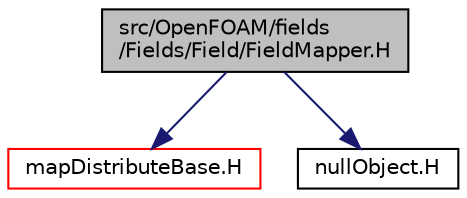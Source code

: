 digraph "src/OpenFOAM/fields/Fields/Field/FieldMapper.H"
{
  bgcolor="transparent";
  edge [fontname="Helvetica",fontsize="10",labelfontname="Helvetica",labelfontsize="10"];
  node [fontname="Helvetica",fontsize="10",shape=record];
  Node1 [label="src/OpenFOAM/fields\l/Fields/Field/FieldMapper.H",height=0.2,width=0.4,color="black", fillcolor="grey75", style="filled" fontcolor="black"];
  Node1 -> Node2 [color="midnightblue",fontsize="10",style="solid",fontname="Helvetica"];
  Node2 [label="mapDistributeBase.H",height=0.2,width=0.4,color="red",URL="$mapDistributeBase_8H.html"];
  Node1 -> Node3 [color="midnightblue",fontsize="10",style="solid",fontname="Helvetica"];
  Node3 [label="nullObject.H",height=0.2,width=0.4,color="black",URL="$nullObject_8H.html"];
}
